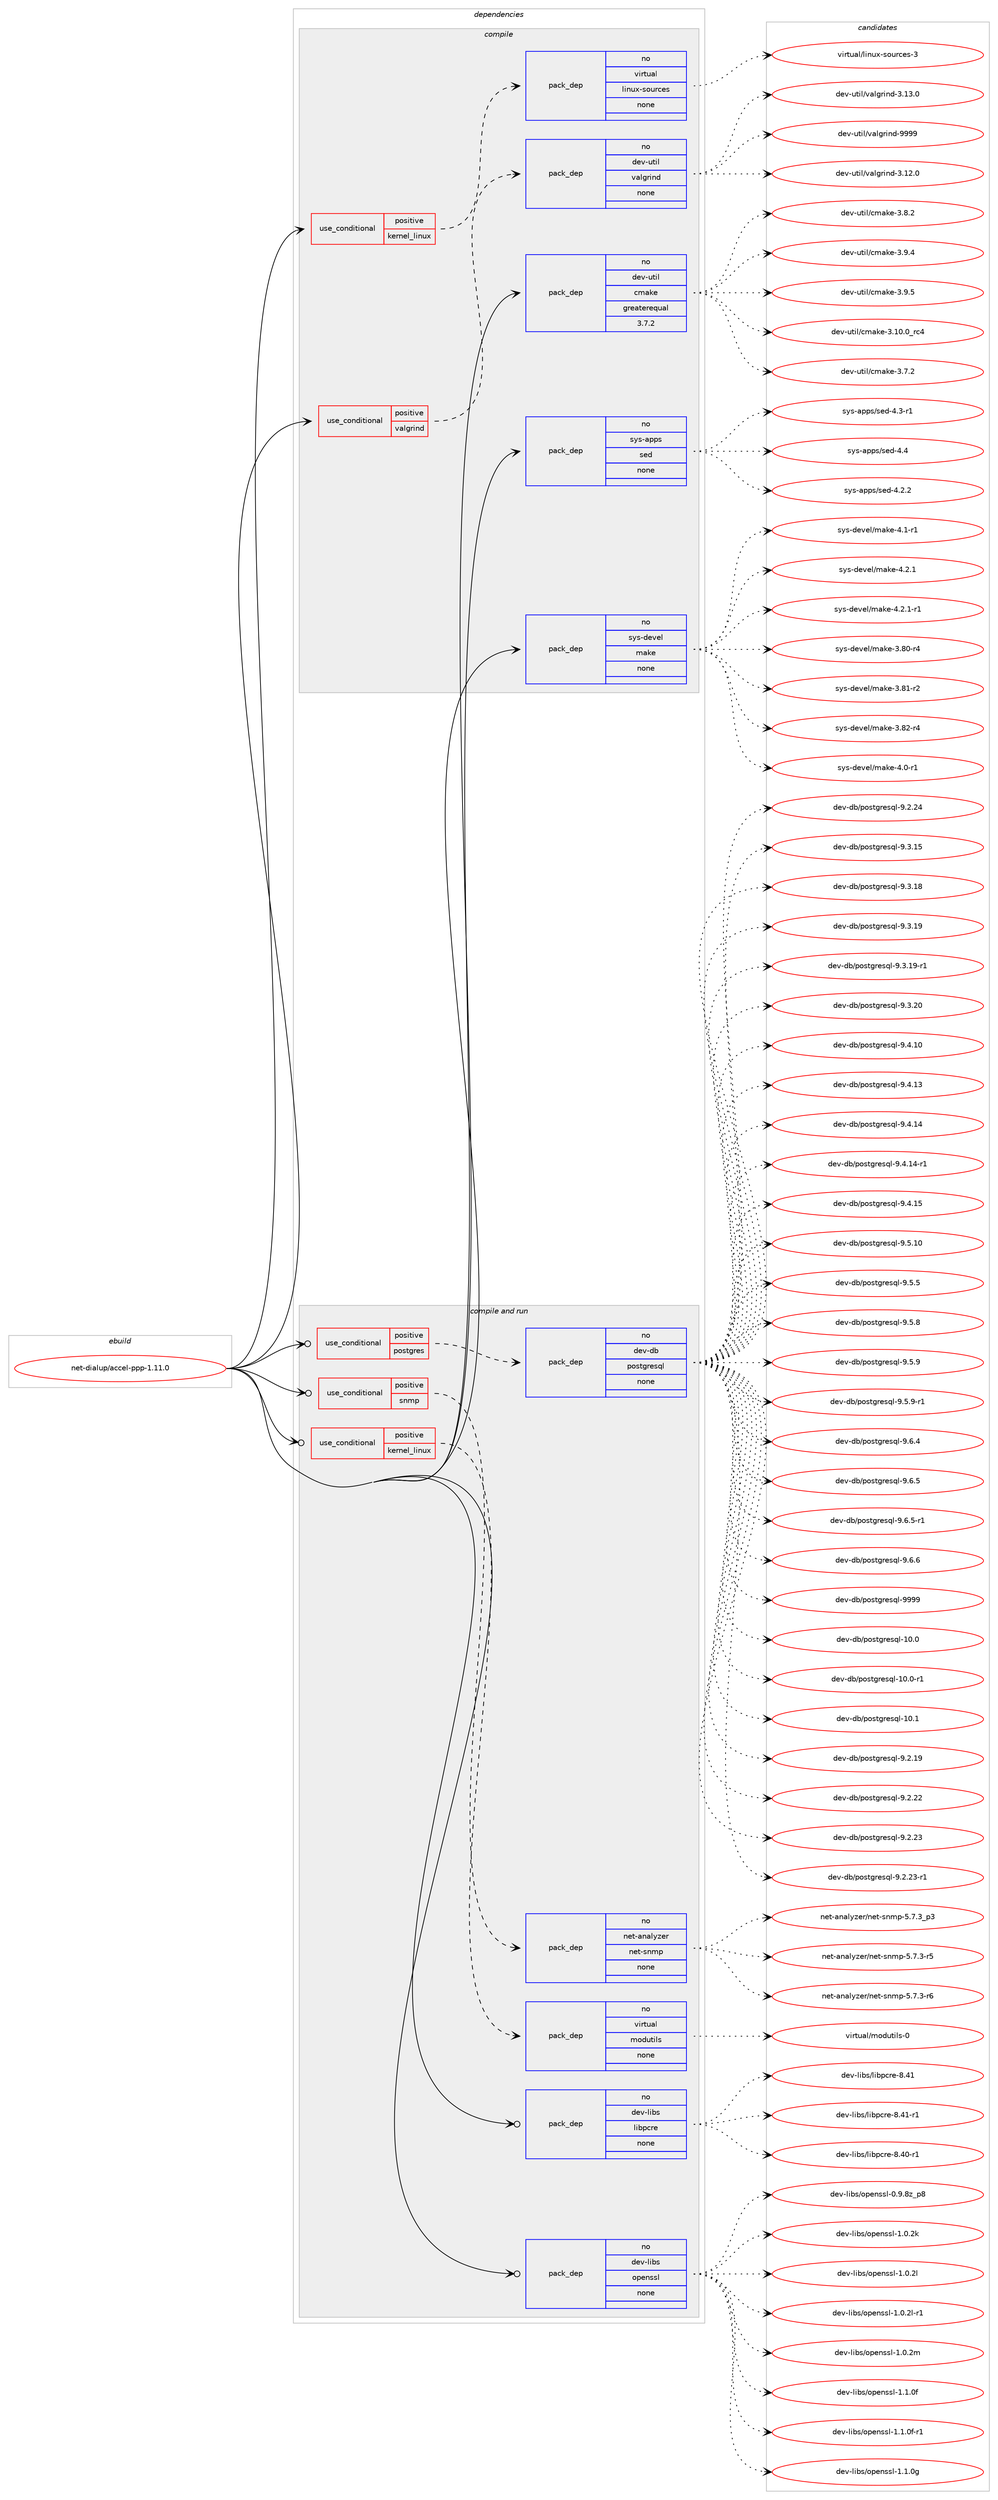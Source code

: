 digraph prolog {

# *************
# Graph options
# *************

newrank=true;
concentrate=true;
compound=true;
graph [rankdir=LR,fontname=Helvetica,fontsize=10,ranksep=1.5];#, ranksep=2.5, nodesep=0.2];
edge  [arrowhead=vee];
node  [fontname=Helvetica,fontsize=10];

# **********
# The ebuild
# **********

subgraph cluster_leftcol {
color=gray;
rank=same;
label=<<i>ebuild</i>>;
id [label="net-dialup/accel-ppp-1.11.0", color=red, width=4, href="../net-dialup/accel-ppp-1.11.0.svg"];
}

# ****************
# The dependencies
# ****************

subgraph cluster_midcol {
color=gray;
label=<<i>dependencies</i>>;
subgraph cluster_compile {
fillcolor="#eeeeee";
style=filled;
label=<<i>compile</i>>;
subgraph cond100517 {
dependency406607 [label=<<TABLE BORDER="0" CELLBORDER="1" CELLSPACING="0" CELLPADDING="4"><TR><TD ROWSPAN="3" CELLPADDING="10">use_conditional</TD></TR><TR><TD>positive</TD></TR><TR><TD>kernel_linux</TD></TR></TABLE>>, shape=none, color=red];
subgraph pack299392 {
dependency406608 [label=<<TABLE BORDER="0" CELLBORDER="1" CELLSPACING="0" CELLPADDING="4" WIDTH="220"><TR><TD ROWSPAN="6" CELLPADDING="30">pack_dep</TD></TR><TR><TD WIDTH="110">no</TD></TR><TR><TD>virtual</TD></TR><TR><TD>linux-sources</TD></TR><TR><TD>none</TD></TR><TR><TD></TD></TR></TABLE>>, shape=none, color=blue];
}
dependency406607:e -> dependency406608:w [weight=20,style="dashed",arrowhead="vee"];
}
id:e -> dependency406607:w [weight=20,style="solid",arrowhead="vee"];
subgraph cond100518 {
dependency406609 [label=<<TABLE BORDER="0" CELLBORDER="1" CELLSPACING="0" CELLPADDING="4"><TR><TD ROWSPAN="3" CELLPADDING="10">use_conditional</TD></TR><TR><TD>positive</TD></TR><TR><TD>valgrind</TD></TR></TABLE>>, shape=none, color=red];
subgraph pack299393 {
dependency406610 [label=<<TABLE BORDER="0" CELLBORDER="1" CELLSPACING="0" CELLPADDING="4" WIDTH="220"><TR><TD ROWSPAN="6" CELLPADDING="30">pack_dep</TD></TR><TR><TD WIDTH="110">no</TD></TR><TR><TD>dev-util</TD></TR><TR><TD>valgrind</TD></TR><TR><TD>none</TD></TR><TR><TD></TD></TR></TABLE>>, shape=none, color=blue];
}
dependency406609:e -> dependency406610:w [weight=20,style="dashed",arrowhead="vee"];
}
id:e -> dependency406609:w [weight=20,style="solid",arrowhead="vee"];
subgraph pack299394 {
dependency406611 [label=<<TABLE BORDER="0" CELLBORDER="1" CELLSPACING="0" CELLPADDING="4" WIDTH="220"><TR><TD ROWSPAN="6" CELLPADDING="30">pack_dep</TD></TR><TR><TD WIDTH="110">no</TD></TR><TR><TD>dev-util</TD></TR><TR><TD>cmake</TD></TR><TR><TD>greaterequal</TD></TR><TR><TD>3.7.2</TD></TR></TABLE>>, shape=none, color=blue];
}
id:e -> dependency406611:w [weight=20,style="solid",arrowhead="vee"];
subgraph pack299395 {
dependency406612 [label=<<TABLE BORDER="0" CELLBORDER="1" CELLSPACING="0" CELLPADDING="4" WIDTH="220"><TR><TD ROWSPAN="6" CELLPADDING="30">pack_dep</TD></TR><TR><TD WIDTH="110">no</TD></TR><TR><TD>sys-apps</TD></TR><TR><TD>sed</TD></TR><TR><TD>none</TD></TR><TR><TD></TD></TR></TABLE>>, shape=none, color=blue];
}
id:e -> dependency406612:w [weight=20,style="solid",arrowhead="vee"];
subgraph pack299396 {
dependency406613 [label=<<TABLE BORDER="0" CELLBORDER="1" CELLSPACING="0" CELLPADDING="4" WIDTH="220"><TR><TD ROWSPAN="6" CELLPADDING="30">pack_dep</TD></TR><TR><TD WIDTH="110">no</TD></TR><TR><TD>sys-devel</TD></TR><TR><TD>make</TD></TR><TR><TD>none</TD></TR><TR><TD></TD></TR></TABLE>>, shape=none, color=blue];
}
id:e -> dependency406613:w [weight=20,style="solid",arrowhead="vee"];
}
subgraph cluster_compileandrun {
fillcolor="#eeeeee";
style=filled;
label=<<i>compile and run</i>>;
subgraph cond100519 {
dependency406614 [label=<<TABLE BORDER="0" CELLBORDER="1" CELLSPACING="0" CELLPADDING="4"><TR><TD ROWSPAN="3" CELLPADDING="10">use_conditional</TD></TR><TR><TD>positive</TD></TR><TR><TD>kernel_linux</TD></TR></TABLE>>, shape=none, color=red];
subgraph pack299397 {
dependency406615 [label=<<TABLE BORDER="0" CELLBORDER="1" CELLSPACING="0" CELLPADDING="4" WIDTH="220"><TR><TD ROWSPAN="6" CELLPADDING="30">pack_dep</TD></TR><TR><TD WIDTH="110">no</TD></TR><TR><TD>virtual</TD></TR><TR><TD>modutils</TD></TR><TR><TD>none</TD></TR><TR><TD></TD></TR></TABLE>>, shape=none, color=blue];
}
dependency406614:e -> dependency406615:w [weight=20,style="dashed",arrowhead="vee"];
}
id:e -> dependency406614:w [weight=20,style="solid",arrowhead="odotvee"];
subgraph cond100520 {
dependency406616 [label=<<TABLE BORDER="0" CELLBORDER="1" CELLSPACING="0" CELLPADDING="4"><TR><TD ROWSPAN="3" CELLPADDING="10">use_conditional</TD></TR><TR><TD>positive</TD></TR><TR><TD>postgres</TD></TR></TABLE>>, shape=none, color=red];
subgraph pack299398 {
dependency406617 [label=<<TABLE BORDER="0" CELLBORDER="1" CELLSPACING="0" CELLPADDING="4" WIDTH="220"><TR><TD ROWSPAN="6" CELLPADDING="30">pack_dep</TD></TR><TR><TD WIDTH="110">no</TD></TR><TR><TD>dev-db</TD></TR><TR><TD>postgresql</TD></TR><TR><TD>none</TD></TR><TR><TD></TD></TR></TABLE>>, shape=none, color=blue];
}
dependency406616:e -> dependency406617:w [weight=20,style="dashed",arrowhead="vee"];
}
id:e -> dependency406616:w [weight=20,style="solid",arrowhead="odotvee"];
subgraph cond100521 {
dependency406618 [label=<<TABLE BORDER="0" CELLBORDER="1" CELLSPACING="0" CELLPADDING="4"><TR><TD ROWSPAN="3" CELLPADDING="10">use_conditional</TD></TR><TR><TD>positive</TD></TR><TR><TD>snmp</TD></TR></TABLE>>, shape=none, color=red];
subgraph pack299399 {
dependency406619 [label=<<TABLE BORDER="0" CELLBORDER="1" CELLSPACING="0" CELLPADDING="4" WIDTH="220"><TR><TD ROWSPAN="6" CELLPADDING="30">pack_dep</TD></TR><TR><TD WIDTH="110">no</TD></TR><TR><TD>net-analyzer</TD></TR><TR><TD>net-snmp</TD></TR><TR><TD>none</TD></TR><TR><TD></TD></TR></TABLE>>, shape=none, color=blue];
}
dependency406618:e -> dependency406619:w [weight=20,style="dashed",arrowhead="vee"];
}
id:e -> dependency406618:w [weight=20,style="solid",arrowhead="odotvee"];
subgraph pack299400 {
dependency406620 [label=<<TABLE BORDER="0" CELLBORDER="1" CELLSPACING="0" CELLPADDING="4" WIDTH="220"><TR><TD ROWSPAN="6" CELLPADDING="30">pack_dep</TD></TR><TR><TD WIDTH="110">no</TD></TR><TR><TD>dev-libs</TD></TR><TR><TD>libpcre</TD></TR><TR><TD>none</TD></TR><TR><TD></TD></TR></TABLE>>, shape=none, color=blue];
}
id:e -> dependency406620:w [weight=20,style="solid",arrowhead="odotvee"];
subgraph pack299401 {
dependency406621 [label=<<TABLE BORDER="0" CELLBORDER="1" CELLSPACING="0" CELLPADDING="4" WIDTH="220"><TR><TD ROWSPAN="6" CELLPADDING="30">pack_dep</TD></TR><TR><TD WIDTH="110">no</TD></TR><TR><TD>dev-libs</TD></TR><TR><TD>openssl</TD></TR><TR><TD>none</TD></TR><TR><TD></TD></TR></TABLE>>, shape=none, color=blue];
}
id:e -> dependency406621:w [weight=20,style="solid",arrowhead="odotvee"];
}
subgraph cluster_run {
fillcolor="#eeeeee";
style=filled;
label=<<i>run</i>>;
}
}

# **************
# The candidates
# **************

subgraph cluster_choices {
rank=same;
color=gray;
label=<<i>candidates</i>>;

subgraph choice299392 {
color=black;
nodesep=1;
choice118105114116117971084710810511011712045115111117114991011154551 [label="virtual/linux-sources-3", color=red, width=4,href="../virtual/linux-sources-3.svg"];
dependency406608:e -> choice118105114116117971084710810511011712045115111117114991011154551:w [style=dotted,weight="100"];
}
subgraph choice299393 {
color=black;
nodesep=1;
choice10010111845117116105108471189710810311410511010045514649504648 [label="dev-util/valgrind-3.12.0", color=red, width=4,href="../dev-util/valgrind-3.12.0.svg"];
choice10010111845117116105108471189710810311410511010045514649514648 [label="dev-util/valgrind-3.13.0", color=red, width=4,href="../dev-util/valgrind-3.13.0.svg"];
choice1001011184511711610510847118971081031141051101004557575757 [label="dev-util/valgrind-9999", color=red, width=4,href="../dev-util/valgrind-9999.svg"];
dependency406610:e -> choice10010111845117116105108471189710810311410511010045514649504648:w [style=dotted,weight="100"];
dependency406610:e -> choice10010111845117116105108471189710810311410511010045514649514648:w [style=dotted,weight="100"];
dependency406610:e -> choice1001011184511711610510847118971081031141051101004557575757:w [style=dotted,weight="100"];
}
subgraph choice299394 {
color=black;
nodesep=1;
choice1001011184511711610510847991099710710145514649484648951149952 [label="dev-util/cmake-3.10.0_rc4", color=red, width=4,href="../dev-util/cmake-3.10.0_rc4.svg"];
choice10010111845117116105108479910997107101455146554650 [label="dev-util/cmake-3.7.2", color=red, width=4,href="../dev-util/cmake-3.7.2.svg"];
choice10010111845117116105108479910997107101455146564650 [label="dev-util/cmake-3.8.2", color=red, width=4,href="../dev-util/cmake-3.8.2.svg"];
choice10010111845117116105108479910997107101455146574652 [label="dev-util/cmake-3.9.4", color=red, width=4,href="../dev-util/cmake-3.9.4.svg"];
choice10010111845117116105108479910997107101455146574653 [label="dev-util/cmake-3.9.5", color=red, width=4,href="../dev-util/cmake-3.9.5.svg"];
dependency406611:e -> choice1001011184511711610510847991099710710145514649484648951149952:w [style=dotted,weight="100"];
dependency406611:e -> choice10010111845117116105108479910997107101455146554650:w [style=dotted,weight="100"];
dependency406611:e -> choice10010111845117116105108479910997107101455146564650:w [style=dotted,weight="100"];
dependency406611:e -> choice10010111845117116105108479910997107101455146574652:w [style=dotted,weight="100"];
dependency406611:e -> choice10010111845117116105108479910997107101455146574653:w [style=dotted,weight="100"];
}
subgraph choice299395 {
color=black;
nodesep=1;
choice115121115459711211211547115101100455246504650 [label="sys-apps/sed-4.2.2", color=red, width=4,href="../sys-apps/sed-4.2.2.svg"];
choice115121115459711211211547115101100455246514511449 [label="sys-apps/sed-4.3-r1", color=red, width=4,href="../sys-apps/sed-4.3-r1.svg"];
choice11512111545971121121154711510110045524652 [label="sys-apps/sed-4.4", color=red, width=4,href="../sys-apps/sed-4.4.svg"];
dependency406612:e -> choice115121115459711211211547115101100455246504650:w [style=dotted,weight="100"];
dependency406612:e -> choice115121115459711211211547115101100455246514511449:w [style=dotted,weight="100"];
dependency406612:e -> choice11512111545971121121154711510110045524652:w [style=dotted,weight="100"];
}
subgraph choice299396 {
color=black;
nodesep=1;
choice11512111545100101118101108471099710710145514656484511452 [label="sys-devel/make-3.80-r4", color=red, width=4,href="../sys-devel/make-3.80-r4.svg"];
choice11512111545100101118101108471099710710145514656494511450 [label="sys-devel/make-3.81-r2", color=red, width=4,href="../sys-devel/make-3.81-r2.svg"];
choice11512111545100101118101108471099710710145514656504511452 [label="sys-devel/make-3.82-r4", color=red, width=4,href="../sys-devel/make-3.82-r4.svg"];
choice115121115451001011181011084710997107101455246484511449 [label="sys-devel/make-4.0-r1", color=red, width=4,href="../sys-devel/make-4.0-r1.svg"];
choice115121115451001011181011084710997107101455246494511449 [label="sys-devel/make-4.1-r1", color=red, width=4,href="../sys-devel/make-4.1-r1.svg"];
choice115121115451001011181011084710997107101455246504649 [label="sys-devel/make-4.2.1", color=red, width=4,href="../sys-devel/make-4.2.1.svg"];
choice1151211154510010111810110847109971071014552465046494511449 [label="sys-devel/make-4.2.1-r1", color=red, width=4,href="../sys-devel/make-4.2.1-r1.svg"];
dependency406613:e -> choice11512111545100101118101108471099710710145514656484511452:w [style=dotted,weight="100"];
dependency406613:e -> choice11512111545100101118101108471099710710145514656494511450:w [style=dotted,weight="100"];
dependency406613:e -> choice11512111545100101118101108471099710710145514656504511452:w [style=dotted,weight="100"];
dependency406613:e -> choice115121115451001011181011084710997107101455246484511449:w [style=dotted,weight="100"];
dependency406613:e -> choice115121115451001011181011084710997107101455246494511449:w [style=dotted,weight="100"];
dependency406613:e -> choice115121115451001011181011084710997107101455246504649:w [style=dotted,weight="100"];
dependency406613:e -> choice1151211154510010111810110847109971071014552465046494511449:w [style=dotted,weight="100"];
}
subgraph choice299397 {
color=black;
nodesep=1;
choice11810511411611797108471091111001171161051081154548 [label="virtual/modutils-0", color=red, width=4,href="../virtual/modutils-0.svg"];
dependency406615:e -> choice11810511411611797108471091111001171161051081154548:w [style=dotted,weight="100"];
}
subgraph choice299398 {
color=black;
nodesep=1;
choice1001011184510098471121111151161031141011151131084549484648 [label="dev-db/postgresql-10.0", color=red, width=4,href="../dev-db/postgresql-10.0.svg"];
choice10010111845100984711211111511610311410111511310845494846484511449 [label="dev-db/postgresql-10.0-r1", color=red, width=4,href="../dev-db/postgresql-10.0-r1.svg"];
choice1001011184510098471121111151161031141011151131084549484649 [label="dev-db/postgresql-10.1", color=red, width=4,href="../dev-db/postgresql-10.1.svg"];
choice10010111845100984711211111511610311410111511310845574650464957 [label="dev-db/postgresql-9.2.19", color=red, width=4,href="../dev-db/postgresql-9.2.19.svg"];
choice10010111845100984711211111511610311410111511310845574650465050 [label="dev-db/postgresql-9.2.22", color=red, width=4,href="../dev-db/postgresql-9.2.22.svg"];
choice10010111845100984711211111511610311410111511310845574650465051 [label="dev-db/postgresql-9.2.23", color=red, width=4,href="../dev-db/postgresql-9.2.23.svg"];
choice100101118451009847112111115116103114101115113108455746504650514511449 [label="dev-db/postgresql-9.2.23-r1", color=red, width=4,href="../dev-db/postgresql-9.2.23-r1.svg"];
choice10010111845100984711211111511610311410111511310845574650465052 [label="dev-db/postgresql-9.2.24", color=red, width=4,href="../dev-db/postgresql-9.2.24.svg"];
choice10010111845100984711211111511610311410111511310845574651464953 [label="dev-db/postgresql-9.3.15", color=red, width=4,href="../dev-db/postgresql-9.3.15.svg"];
choice10010111845100984711211111511610311410111511310845574651464956 [label="dev-db/postgresql-9.3.18", color=red, width=4,href="../dev-db/postgresql-9.3.18.svg"];
choice10010111845100984711211111511610311410111511310845574651464957 [label="dev-db/postgresql-9.3.19", color=red, width=4,href="../dev-db/postgresql-9.3.19.svg"];
choice100101118451009847112111115116103114101115113108455746514649574511449 [label="dev-db/postgresql-9.3.19-r1", color=red, width=4,href="../dev-db/postgresql-9.3.19-r1.svg"];
choice10010111845100984711211111511610311410111511310845574651465048 [label="dev-db/postgresql-9.3.20", color=red, width=4,href="../dev-db/postgresql-9.3.20.svg"];
choice10010111845100984711211111511610311410111511310845574652464948 [label="dev-db/postgresql-9.4.10", color=red, width=4,href="../dev-db/postgresql-9.4.10.svg"];
choice10010111845100984711211111511610311410111511310845574652464951 [label="dev-db/postgresql-9.4.13", color=red, width=4,href="../dev-db/postgresql-9.4.13.svg"];
choice10010111845100984711211111511610311410111511310845574652464952 [label="dev-db/postgresql-9.4.14", color=red, width=4,href="../dev-db/postgresql-9.4.14.svg"];
choice100101118451009847112111115116103114101115113108455746524649524511449 [label="dev-db/postgresql-9.4.14-r1", color=red, width=4,href="../dev-db/postgresql-9.4.14-r1.svg"];
choice10010111845100984711211111511610311410111511310845574652464953 [label="dev-db/postgresql-9.4.15", color=red, width=4,href="../dev-db/postgresql-9.4.15.svg"];
choice10010111845100984711211111511610311410111511310845574653464948 [label="dev-db/postgresql-9.5.10", color=red, width=4,href="../dev-db/postgresql-9.5.10.svg"];
choice100101118451009847112111115116103114101115113108455746534653 [label="dev-db/postgresql-9.5.5", color=red, width=4,href="../dev-db/postgresql-9.5.5.svg"];
choice100101118451009847112111115116103114101115113108455746534656 [label="dev-db/postgresql-9.5.8", color=red, width=4,href="../dev-db/postgresql-9.5.8.svg"];
choice100101118451009847112111115116103114101115113108455746534657 [label="dev-db/postgresql-9.5.9", color=red, width=4,href="../dev-db/postgresql-9.5.9.svg"];
choice1001011184510098471121111151161031141011151131084557465346574511449 [label="dev-db/postgresql-9.5.9-r1", color=red, width=4,href="../dev-db/postgresql-9.5.9-r1.svg"];
choice100101118451009847112111115116103114101115113108455746544652 [label="dev-db/postgresql-9.6.4", color=red, width=4,href="../dev-db/postgresql-9.6.4.svg"];
choice100101118451009847112111115116103114101115113108455746544653 [label="dev-db/postgresql-9.6.5", color=red, width=4,href="../dev-db/postgresql-9.6.5.svg"];
choice1001011184510098471121111151161031141011151131084557465446534511449 [label="dev-db/postgresql-9.6.5-r1", color=red, width=4,href="../dev-db/postgresql-9.6.5-r1.svg"];
choice100101118451009847112111115116103114101115113108455746544654 [label="dev-db/postgresql-9.6.6", color=red, width=4,href="../dev-db/postgresql-9.6.6.svg"];
choice1001011184510098471121111151161031141011151131084557575757 [label="dev-db/postgresql-9999", color=red, width=4,href="../dev-db/postgresql-9999.svg"];
dependency406617:e -> choice1001011184510098471121111151161031141011151131084549484648:w [style=dotted,weight="100"];
dependency406617:e -> choice10010111845100984711211111511610311410111511310845494846484511449:w [style=dotted,weight="100"];
dependency406617:e -> choice1001011184510098471121111151161031141011151131084549484649:w [style=dotted,weight="100"];
dependency406617:e -> choice10010111845100984711211111511610311410111511310845574650464957:w [style=dotted,weight="100"];
dependency406617:e -> choice10010111845100984711211111511610311410111511310845574650465050:w [style=dotted,weight="100"];
dependency406617:e -> choice10010111845100984711211111511610311410111511310845574650465051:w [style=dotted,weight="100"];
dependency406617:e -> choice100101118451009847112111115116103114101115113108455746504650514511449:w [style=dotted,weight="100"];
dependency406617:e -> choice10010111845100984711211111511610311410111511310845574650465052:w [style=dotted,weight="100"];
dependency406617:e -> choice10010111845100984711211111511610311410111511310845574651464953:w [style=dotted,weight="100"];
dependency406617:e -> choice10010111845100984711211111511610311410111511310845574651464956:w [style=dotted,weight="100"];
dependency406617:e -> choice10010111845100984711211111511610311410111511310845574651464957:w [style=dotted,weight="100"];
dependency406617:e -> choice100101118451009847112111115116103114101115113108455746514649574511449:w [style=dotted,weight="100"];
dependency406617:e -> choice10010111845100984711211111511610311410111511310845574651465048:w [style=dotted,weight="100"];
dependency406617:e -> choice10010111845100984711211111511610311410111511310845574652464948:w [style=dotted,weight="100"];
dependency406617:e -> choice10010111845100984711211111511610311410111511310845574652464951:w [style=dotted,weight="100"];
dependency406617:e -> choice10010111845100984711211111511610311410111511310845574652464952:w [style=dotted,weight="100"];
dependency406617:e -> choice100101118451009847112111115116103114101115113108455746524649524511449:w [style=dotted,weight="100"];
dependency406617:e -> choice10010111845100984711211111511610311410111511310845574652464953:w [style=dotted,weight="100"];
dependency406617:e -> choice10010111845100984711211111511610311410111511310845574653464948:w [style=dotted,weight="100"];
dependency406617:e -> choice100101118451009847112111115116103114101115113108455746534653:w [style=dotted,weight="100"];
dependency406617:e -> choice100101118451009847112111115116103114101115113108455746534656:w [style=dotted,weight="100"];
dependency406617:e -> choice100101118451009847112111115116103114101115113108455746534657:w [style=dotted,weight="100"];
dependency406617:e -> choice1001011184510098471121111151161031141011151131084557465346574511449:w [style=dotted,weight="100"];
dependency406617:e -> choice100101118451009847112111115116103114101115113108455746544652:w [style=dotted,weight="100"];
dependency406617:e -> choice100101118451009847112111115116103114101115113108455746544653:w [style=dotted,weight="100"];
dependency406617:e -> choice1001011184510098471121111151161031141011151131084557465446534511449:w [style=dotted,weight="100"];
dependency406617:e -> choice100101118451009847112111115116103114101115113108455746544654:w [style=dotted,weight="100"];
dependency406617:e -> choice1001011184510098471121111151161031141011151131084557575757:w [style=dotted,weight="100"];
}
subgraph choice299399 {
color=black;
nodesep=1;
choice11010111645971109710812112210111447110101116451151101091124553465546514511453 [label="net-analyzer/net-snmp-5.7.3-r5", color=red, width=4,href="../net-analyzer/net-snmp-5.7.3-r5.svg"];
choice11010111645971109710812112210111447110101116451151101091124553465546514511454 [label="net-analyzer/net-snmp-5.7.3-r6", color=red, width=4,href="../net-analyzer/net-snmp-5.7.3-r6.svg"];
choice11010111645971109710812112210111447110101116451151101091124553465546519511251 [label="net-analyzer/net-snmp-5.7.3_p3", color=red, width=4,href="../net-analyzer/net-snmp-5.7.3_p3.svg"];
dependency406619:e -> choice11010111645971109710812112210111447110101116451151101091124553465546514511453:w [style=dotted,weight="100"];
dependency406619:e -> choice11010111645971109710812112210111447110101116451151101091124553465546514511454:w [style=dotted,weight="100"];
dependency406619:e -> choice11010111645971109710812112210111447110101116451151101091124553465546519511251:w [style=dotted,weight="100"];
}
subgraph choice299400 {
color=black;
nodesep=1;
choice100101118451081059811547108105981129911410145564652484511449 [label="dev-libs/libpcre-8.40-r1", color=red, width=4,href="../dev-libs/libpcre-8.40-r1.svg"];
choice10010111845108105981154710810598112991141014556465249 [label="dev-libs/libpcre-8.41", color=red, width=4,href="../dev-libs/libpcre-8.41.svg"];
choice100101118451081059811547108105981129911410145564652494511449 [label="dev-libs/libpcre-8.41-r1", color=red, width=4,href="../dev-libs/libpcre-8.41-r1.svg"];
dependency406620:e -> choice100101118451081059811547108105981129911410145564652484511449:w [style=dotted,weight="100"];
dependency406620:e -> choice10010111845108105981154710810598112991141014556465249:w [style=dotted,weight="100"];
dependency406620:e -> choice100101118451081059811547108105981129911410145564652494511449:w [style=dotted,weight="100"];
}
subgraph choice299401 {
color=black;
nodesep=1;
choice1001011184510810598115471111121011101151151084548465746561229511256 [label="dev-libs/openssl-0.9.8z_p8", color=red, width=4,href="../dev-libs/openssl-0.9.8z_p8.svg"];
choice100101118451081059811547111112101110115115108454946484650107 [label="dev-libs/openssl-1.0.2k", color=red, width=4,href="../dev-libs/openssl-1.0.2k.svg"];
choice100101118451081059811547111112101110115115108454946484650108 [label="dev-libs/openssl-1.0.2l", color=red, width=4,href="../dev-libs/openssl-1.0.2l.svg"];
choice1001011184510810598115471111121011101151151084549464846501084511449 [label="dev-libs/openssl-1.0.2l-r1", color=red, width=4,href="../dev-libs/openssl-1.0.2l-r1.svg"];
choice100101118451081059811547111112101110115115108454946484650109 [label="dev-libs/openssl-1.0.2m", color=red, width=4,href="../dev-libs/openssl-1.0.2m.svg"];
choice100101118451081059811547111112101110115115108454946494648102 [label="dev-libs/openssl-1.1.0f", color=red, width=4,href="../dev-libs/openssl-1.1.0f.svg"];
choice1001011184510810598115471111121011101151151084549464946481024511449 [label="dev-libs/openssl-1.1.0f-r1", color=red, width=4,href="../dev-libs/openssl-1.1.0f-r1.svg"];
choice100101118451081059811547111112101110115115108454946494648103 [label="dev-libs/openssl-1.1.0g", color=red, width=4,href="../dev-libs/openssl-1.1.0g.svg"];
dependency406621:e -> choice1001011184510810598115471111121011101151151084548465746561229511256:w [style=dotted,weight="100"];
dependency406621:e -> choice100101118451081059811547111112101110115115108454946484650107:w [style=dotted,weight="100"];
dependency406621:e -> choice100101118451081059811547111112101110115115108454946484650108:w [style=dotted,weight="100"];
dependency406621:e -> choice1001011184510810598115471111121011101151151084549464846501084511449:w [style=dotted,weight="100"];
dependency406621:e -> choice100101118451081059811547111112101110115115108454946484650109:w [style=dotted,weight="100"];
dependency406621:e -> choice100101118451081059811547111112101110115115108454946494648102:w [style=dotted,weight="100"];
dependency406621:e -> choice1001011184510810598115471111121011101151151084549464946481024511449:w [style=dotted,weight="100"];
dependency406621:e -> choice100101118451081059811547111112101110115115108454946494648103:w [style=dotted,weight="100"];
}
}

}

